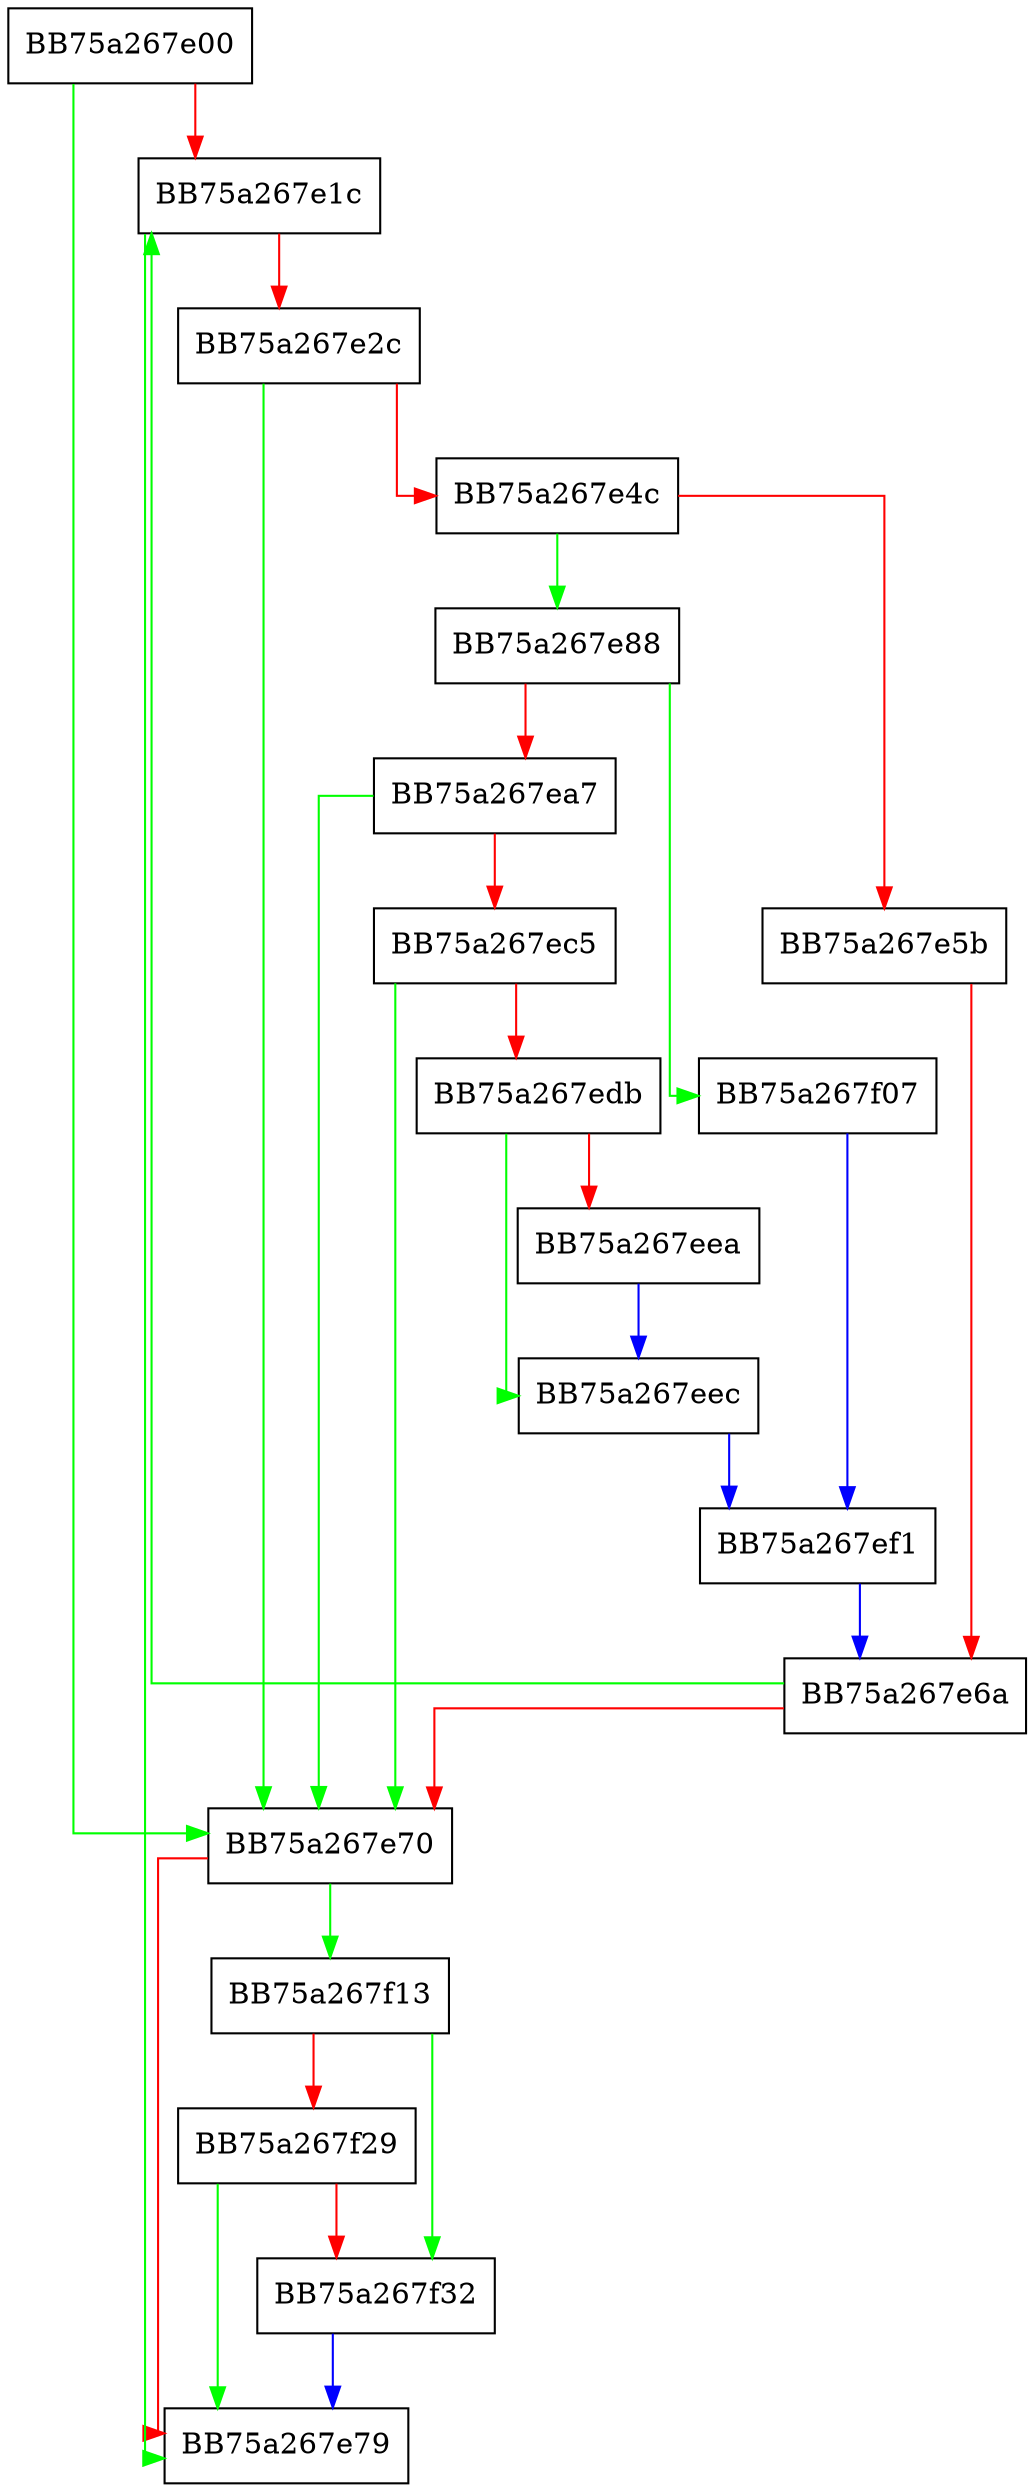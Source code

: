 digraph OnTheFly {
  node [shape="box"];
  graph [splines=ortho];
  BB75a267e00 -> BB75a267e70 [color="green"];
  BB75a267e00 -> BB75a267e1c [color="red"];
  BB75a267e1c -> BB75a267e79 [color="green"];
  BB75a267e1c -> BB75a267e2c [color="red"];
  BB75a267e2c -> BB75a267e70 [color="green"];
  BB75a267e2c -> BB75a267e4c [color="red"];
  BB75a267e4c -> BB75a267e88 [color="green"];
  BB75a267e4c -> BB75a267e5b [color="red"];
  BB75a267e5b -> BB75a267e6a [color="red"];
  BB75a267e6a -> BB75a267e1c [color="green"];
  BB75a267e6a -> BB75a267e70 [color="red"];
  BB75a267e70 -> BB75a267f13 [color="green"];
  BB75a267e70 -> BB75a267e79 [color="red"];
  BB75a267e88 -> BB75a267f07 [color="green"];
  BB75a267e88 -> BB75a267ea7 [color="red"];
  BB75a267ea7 -> BB75a267e70 [color="green"];
  BB75a267ea7 -> BB75a267ec5 [color="red"];
  BB75a267ec5 -> BB75a267e70 [color="green"];
  BB75a267ec5 -> BB75a267edb [color="red"];
  BB75a267edb -> BB75a267eec [color="green"];
  BB75a267edb -> BB75a267eea [color="red"];
  BB75a267eea -> BB75a267eec [color="blue"];
  BB75a267eec -> BB75a267ef1 [color="blue"];
  BB75a267ef1 -> BB75a267e6a [color="blue"];
  BB75a267f07 -> BB75a267ef1 [color="blue"];
  BB75a267f13 -> BB75a267f32 [color="green"];
  BB75a267f13 -> BB75a267f29 [color="red"];
  BB75a267f29 -> BB75a267e79 [color="green"];
  BB75a267f29 -> BB75a267f32 [color="red"];
  BB75a267f32 -> BB75a267e79 [color="blue"];
}